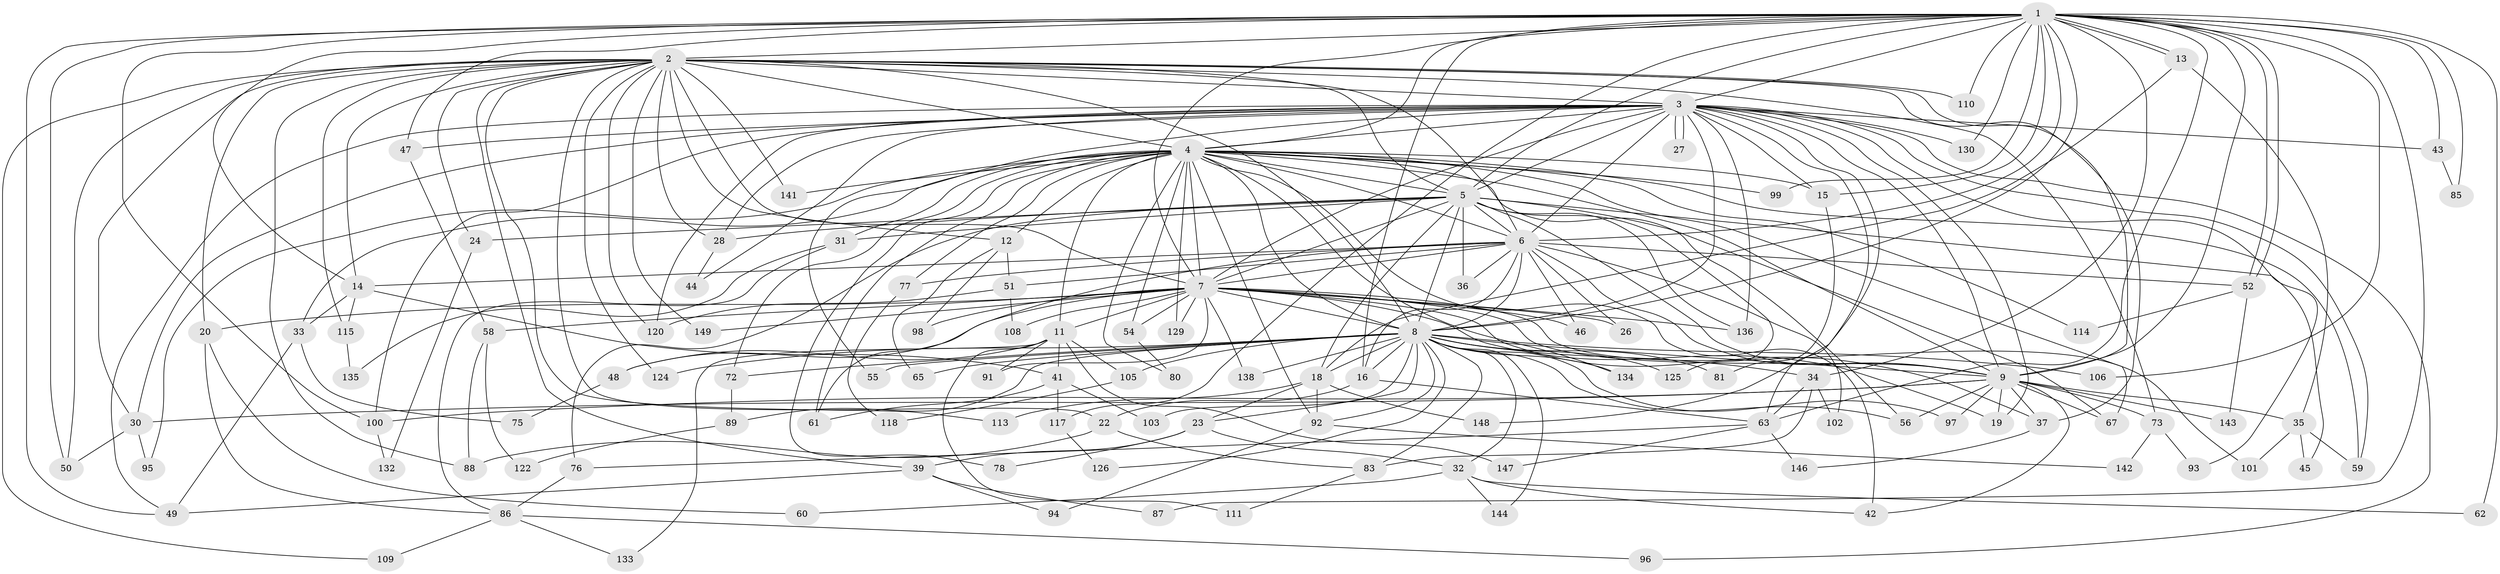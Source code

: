// Generated by graph-tools (version 1.1) at 2025/23/03/03/25 07:23:42]
// undirected, 115 vertices, 274 edges
graph export_dot {
graph [start="1"]
  node [color=gray90,style=filled];
  1 [super="+25"];
  2 [super="+64"];
  3 [super="+40"];
  4 [super="+107"];
  5 [super="+57"];
  6 [super="+38"];
  7 [super="+21"];
  8 [super="+10"];
  9 [super="+29"];
  11;
  12;
  13;
  14 [super="+17"];
  15 [super="+82"];
  16;
  18 [super="+70"];
  19 [super="+128"];
  20;
  22 [super="+84"];
  23;
  24;
  26;
  27;
  28 [super="+119"];
  30 [super="+71"];
  31;
  32;
  33 [super="+145"];
  34 [super="+79"];
  35;
  36;
  37 [super="+68"];
  39;
  41;
  42;
  43;
  44;
  45;
  46;
  47;
  48;
  49 [super="+121"];
  50 [super="+53"];
  51 [super="+123"];
  52 [super="+74"];
  54 [super="+112"];
  55;
  56 [super="+69"];
  58;
  59 [super="+66"];
  60;
  61 [super="+104"];
  62;
  63 [super="+90"];
  65;
  67 [super="+116"];
  72;
  73;
  75;
  76;
  77;
  78;
  80;
  81;
  83;
  85;
  86 [super="+137"];
  87;
  88 [super="+127"];
  89;
  91;
  92 [super="+140"];
  93;
  94;
  95;
  96;
  97;
  98;
  99;
  100 [super="+131"];
  101;
  102;
  103;
  105;
  106;
  108;
  109;
  110;
  111;
  113;
  114;
  115;
  117;
  118;
  120;
  122;
  124;
  125;
  126;
  129;
  130;
  132;
  133;
  134;
  135;
  136 [super="+139"];
  138;
  141;
  142;
  143;
  144;
  146;
  147;
  148;
  149;
  1 -- 2;
  1 -- 3;
  1 -- 4;
  1 -- 5;
  1 -- 6;
  1 -- 7;
  1 -- 8 [weight=2];
  1 -- 9;
  1 -- 13;
  1 -- 13;
  1 -- 15;
  1 -- 16;
  1 -- 34;
  1 -- 43;
  1 -- 47;
  1 -- 49;
  1 -- 50;
  1 -- 52;
  1 -- 52;
  1 -- 62;
  1 -- 63;
  1 -- 87;
  1 -- 99;
  1 -- 106;
  1 -- 110;
  1 -- 117;
  1 -- 130;
  1 -- 14 [weight=2];
  1 -- 85;
  1 -- 100;
  2 -- 3;
  2 -- 4;
  2 -- 5;
  2 -- 6;
  2 -- 7;
  2 -- 8 [weight=2];
  2 -- 9 [weight=2];
  2 -- 12;
  2 -- 14;
  2 -- 20;
  2 -- 22;
  2 -- 24;
  2 -- 28;
  2 -- 39;
  2 -- 50;
  2 -- 73;
  2 -- 88;
  2 -- 109;
  2 -- 110;
  2 -- 113;
  2 -- 115;
  2 -- 120;
  2 -- 124;
  2 -- 141;
  2 -- 149;
  2 -- 37;
  2 -- 30;
  3 -- 4;
  3 -- 5 [weight=2];
  3 -- 6;
  3 -- 7;
  3 -- 8 [weight=3];
  3 -- 9;
  3 -- 19;
  3 -- 27;
  3 -- 27;
  3 -- 30;
  3 -- 43;
  3 -- 44;
  3 -- 47;
  3 -- 49;
  3 -- 55;
  3 -- 63;
  3 -- 96;
  3 -- 100;
  3 -- 120;
  3 -- 130;
  3 -- 148;
  3 -- 93;
  3 -- 59;
  3 -- 136;
  3 -- 15;
  3 -- 28;
  4 -- 5;
  4 -- 6;
  4 -- 7 [weight=2];
  4 -- 8 [weight=2];
  4 -- 9;
  4 -- 11;
  4 -- 12;
  4 -- 15;
  4 -- 31;
  4 -- 33;
  4 -- 54 [weight=2];
  4 -- 59;
  4 -- 61;
  4 -- 67;
  4 -- 72;
  4 -- 77;
  4 -- 78;
  4 -- 80;
  4 -- 95;
  4 -- 99;
  4 -- 114;
  4 -- 129;
  4 -- 134;
  4 -- 141;
  4 -- 42;
  4 -- 92;
  4 -- 56;
  5 -- 6;
  5 -- 7;
  5 -- 8 [weight=2];
  5 -- 9;
  5 -- 24;
  5 -- 28;
  5 -- 31;
  5 -- 36;
  5 -- 45;
  5 -- 67;
  5 -- 76;
  5 -- 125;
  5 -- 136;
  5 -- 18;
  6 -- 7;
  6 -- 8 [weight=2];
  6 -- 9;
  6 -- 14;
  6 -- 26;
  6 -- 36;
  6 -- 46;
  6 -- 51;
  6 -- 61;
  6 -- 77;
  6 -- 102;
  6 -- 16;
  6 -- 52;
  7 -- 8 [weight=2];
  7 -- 9;
  7 -- 11;
  7 -- 20;
  7 -- 26;
  7 -- 37;
  7 -- 46;
  7 -- 48;
  7 -- 54;
  7 -- 58;
  7 -- 91;
  7 -- 98;
  7 -- 101;
  7 -- 108;
  7 -- 129;
  7 -- 136;
  7 -- 138;
  7 -- 149;
  7 -- 19;
  8 -- 9 [weight=3];
  8 -- 34;
  8 -- 55;
  8 -- 65;
  8 -- 83;
  8 -- 97;
  8 -- 103;
  8 -- 105;
  8 -- 106;
  8 -- 125;
  8 -- 126;
  8 -- 138;
  8 -- 144;
  8 -- 134;
  8 -- 72;
  8 -- 16;
  8 -- 81;
  8 -- 18;
  8 -- 23;
  8 -- 89;
  8 -- 92;
  8 -- 32;
  8 -- 56;
  8 -- 124;
  9 -- 19;
  9 -- 30;
  9 -- 35;
  9 -- 37;
  9 -- 42;
  9 -- 56;
  9 -- 73;
  9 -- 97;
  9 -- 143;
  9 -- 100;
  9 -- 67;
  11 -- 41;
  11 -- 48;
  11 -- 91;
  11 -- 105;
  11 -- 111;
  11 -- 133;
  11 -- 147;
  12 -- 51;
  12 -- 65;
  12 -- 98;
  13 -- 18;
  13 -- 35;
  14 -- 115;
  14 -- 41;
  14 -- 33;
  15 -- 81;
  16 -- 22;
  16 -- 63;
  18 -- 23;
  18 -- 92;
  18 -- 113;
  18 -- 148;
  20 -- 60;
  20 -- 86;
  22 -- 88;
  22 -- 83;
  23 -- 32;
  23 -- 39;
  23 -- 78;
  24 -- 132;
  28 -- 44;
  30 -- 95;
  30 -- 50;
  31 -- 135;
  31 -- 86;
  32 -- 42;
  32 -- 60;
  32 -- 62;
  32 -- 144;
  33 -- 75;
  33 -- 49;
  34 -- 83;
  34 -- 102;
  34 -- 63;
  35 -- 45;
  35 -- 59;
  35 -- 101;
  37 -- 146;
  39 -- 87;
  39 -- 94;
  39 -- 49;
  41 -- 103;
  41 -- 117;
  41 -- 61;
  43 -- 85;
  47 -- 58;
  48 -- 75;
  51 -- 108;
  51 -- 120;
  52 -- 114;
  52 -- 143;
  54 -- 80;
  58 -- 122;
  58 -- 88;
  63 -- 76;
  63 -- 146;
  63 -- 147;
  72 -- 89;
  73 -- 93;
  73 -- 142;
  76 -- 86;
  77 -- 118;
  83 -- 111;
  86 -- 96;
  86 -- 109;
  86 -- 133;
  89 -- 122;
  92 -- 94;
  92 -- 142;
  100 -- 132;
  105 -- 118;
  115 -- 135;
  117 -- 126;
}
